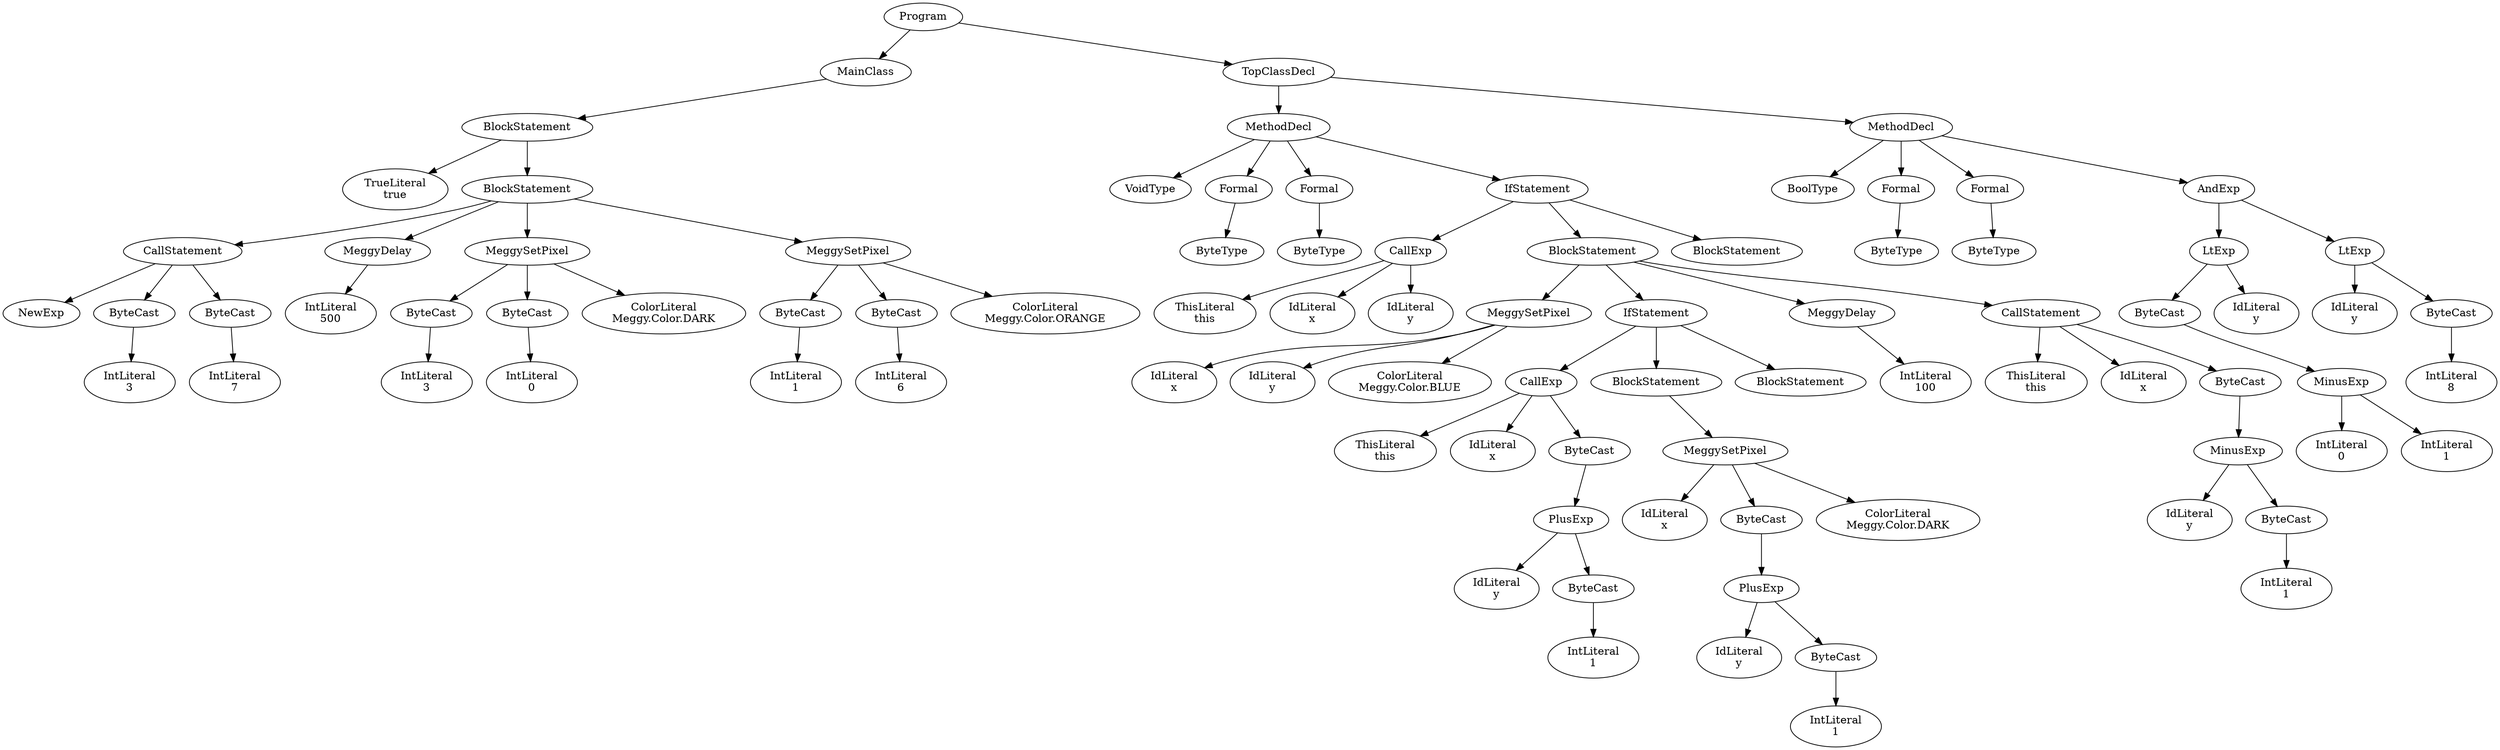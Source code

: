 digraph ASTGraph {
0 [ label="Program" ];
1 [ label="MainClass" ];
0 -> 1
2 [ label="BlockStatement" ];
1 -> 2
3 [ label="TrueLiteral\ntrue" ];
2 -> 3
4 [ label="BlockStatement" ];
2 -> 4
5 [ label="CallStatement" ];
4 -> 5
6 [ label="NewExp" ];
5 -> 6
7 [ label="ByteCast" ];
5 -> 7
8 [ label="IntLiteral\n3" ];
7 -> 8
9 [ label="ByteCast" ];
5 -> 9
10 [ label="IntLiteral\n7" ];
9 -> 10
11 [ label="MeggyDelay" ];
4 -> 11
12 [ label="IntLiteral\n500" ];
11 -> 12
13 [ label="MeggySetPixel" ];
4 -> 13
14 [ label="ByteCast" ];
13 -> 14
15 [ label="IntLiteral\n3" ];
14 -> 15
16 [ label="ByteCast" ];
13 -> 16
17 [ label="IntLiteral\n0" ];
16 -> 17
18 [ label="ColorLiteral\nMeggy.Color.DARK" ];
13 -> 18
19 [ label="MeggySetPixel" ];
4 -> 19
20 [ label="ByteCast" ];
19 -> 20
21 [ label="IntLiteral\n1" ];
20 -> 21
22 [ label="ByteCast" ];
19 -> 22
23 [ label="IntLiteral\n6" ];
22 -> 23
24 [ label="ColorLiteral\nMeggy.Color.ORANGE" ];
19 -> 24
25 [ label="TopClassDecl" ];
0 -> 25
26 [ label="MethodDecl" ];
25 -> 26
27 [ label="VoidType" ];
26 -> 27
28 [ label="Formal" ];
26 -> 28
29 [ label="ByteType" ];
28 -> 29
30 [ label="Formal" ];
26 -> 30
31 [ label="ByteType" ];
30 -> 31
32 [ label="IfStatement" ];
26 -> 32
33 [ label="CallExp" ];
32 -> 33
34 [ label="ThisLiteral\nthis" ];
33 -> 34
35 [ label="IdLiteral\nx" ];
33 -> 35
36 [ label="IdLiteral\ny" ];
33 -> 36
37 [ label="BlockStatement" ];
32 -> 37
38 [ label="MeggySetPixel" ];
37 -> 38
39 [ label="IdLiteral\nx" ];
38 -> 39
40 [ label="IdLiteral\ny" ];
38 -> 40
41 [ label="ColorLiteral\nMeggy.Color.BLUE" ];
38 -> 41
42 [ label="IfStatement" ];
37 -> 42
43 [ label="CallExp" ];
42 -> 43
44 [ label="ThisLiteral\nthis" ];
43 -> 44
45 [ label="IdLiteral\nx" ];
43 -> 45
46 [ label="ByteCast" ];
43 -> 46
47 [ label="PlusExp" ];
46 -> 47
48 [ label="IdLiteral\ny" ];
47 -> 48
49 [ label="ByteCast" ];
47 -> 49
50 [ label="IntLiteral\n1" ];
49 -> 50
51 [ label="BlockStatement" ];
42 -> 51
52 [ label="MeggySetPixel" ];
51 -> 52
53 [ label="IdLiteral\nx" ];
52 -> 53
54 [ label="ByteCast" ];
52 -> 54
55 [ label="PlusExp" ];
54 -> 55
56 [ label="IdLiteral\ny" ];
55 -> 56
57 [ label="ByteCast" ];
55 -> 57
58 [ label="IntLiteral\n1" ];
57 -> 58
59 [ label="ColorLiteral\nMeggy.Color.DARK" ];
52 -> 59
60 [ label="BlockStatement" ];
42 -> 60
61 [ label="MeggyDelay" ];
37 -> 61
62 [ label="IntLiteral\n100" ];
61 -> 62
63 [ label="CallStatement" ];
37 -> 63
64 [ label="ThisLiteral\nthis" ];
63 -> 64
65 [ label="IdLiteral\nx" ];
63 -> 65
66 [ label="ByteCast" ];
63 -> 66
67 [ label="MinusExp" ];
66 -> 67
68 [ label="IdLiteral\ny" ];
67 -> 68
69 [ label="ByteCast" ];
67 -> 69
70 [ label="IntLiteral\n1" ];
69 -> 70
71 [ label="BlockStatement" ];
32 -> 71
72 [ label="MethodDecl" ];
25 -> 72
73 [ label="BoolType" ];
72 -> 73
74 [ label="Formal" ];
72 -> 74
75 [ label="ByteType" ];
74 -> 75
76 [ label="Formal" ];
72 -> 76
77 [ label="ByteType" ];
76 -> 77
78 [ label="AndExp" ];
72 -> 78
79 [ label="LtExp" ];
78 -> 79
80 [ label="ByteCast" ];
79 -> 80
81 [ label="MinusExp" ];
80 -> 81
82 [ label="IntLiteral\n0" ];
81 -> 82
83 [ label="IntLiteral\n1" ];
81 -> 83
84 [ label="IdLiteral\ny" ];
79 -> 84
85 [ label="LtExp" ];
78 -> 85
86 [ label="IdLiteral\ny" ];
85 -> 86
87 [ label="ByteCast" ];
85 -> 87
88 [ label="IntLiteral\n8" ];
87 -> 88
}
